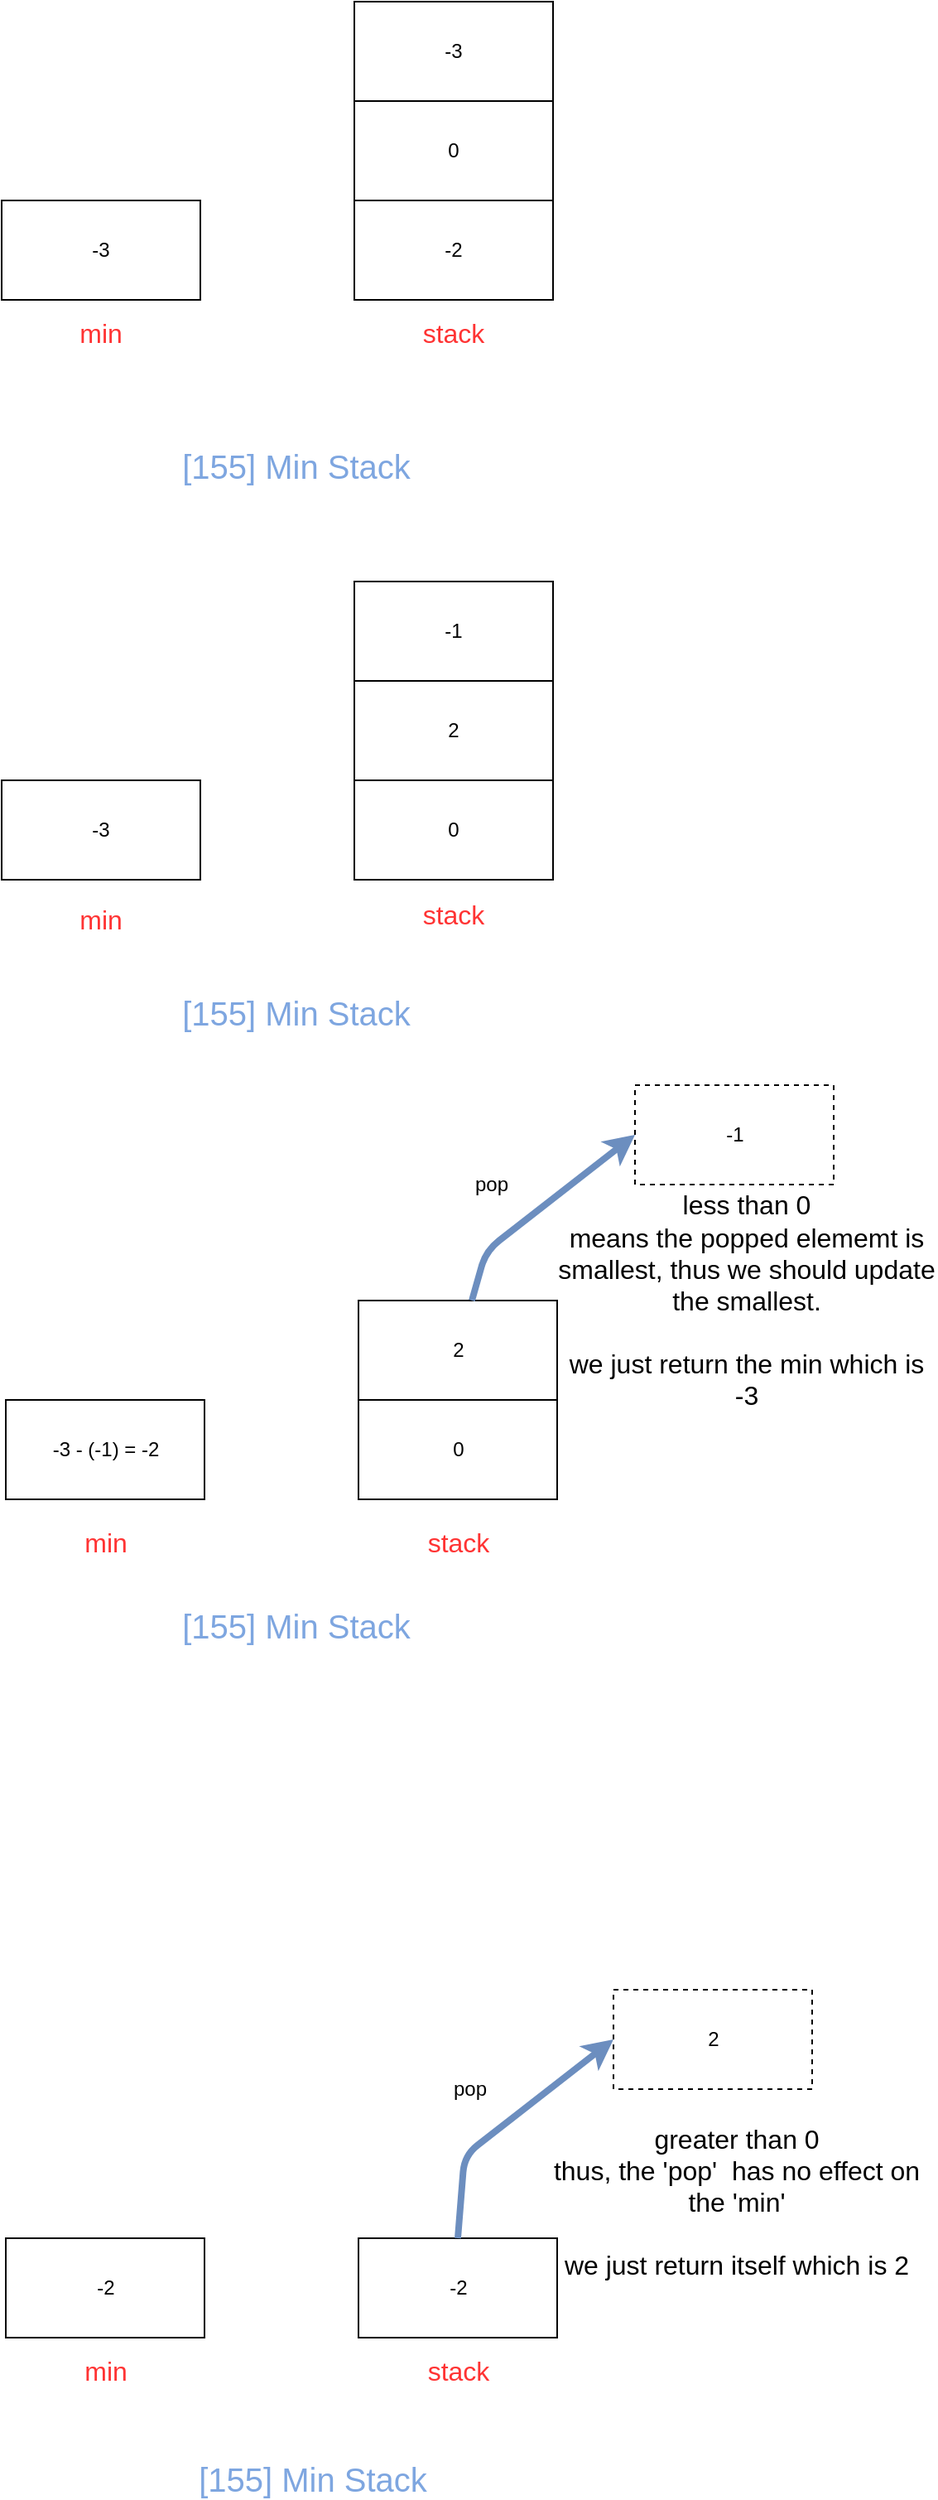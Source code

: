 <mxfile version="10.6.8" type="device"><diagram id="PFsNL-FoD6JsyvnQ05nH" name="第 1 页"><mxGraphModel dx="831" dy="893" grid="1" gridSize="10" guides="1" tooltips="1" connect="1" arrows="1" fold="1" page="1" pageScale="1" pageWidth="827" pageHeight="1169" math="0" shadow="0"><root><mxCell id="0"/><mxCell id="1" parent="0"/><mxCell id="cVq1Qv-EVfM06YZaNBco-6" value="-3" style="rounded=0;whiteSpace=wrap;html=1;" vertex="1" parent="1"><mxGeometry x="403" y="20" width="120" height="60" as="geometry"/></mxCell><mxCell id="cVq1Qv-EVfM06YZaNBco-7" value="0" style="rounded=0;whiteSpace=wrap;html=1;" vertex="1" parent="1"><mxGeometry x="403" y="80" width="120" height="60" as="geometry"/></mxCell><mxCell id="cVq1Qv-EVfM06YZaNBco-8" value="-2" style="rounded=0;whiteSpace=wrap;html=1;" vertex="1" parent="1"><mxGeometry x="403" y="140" width="120" height="60" as="geometry"/></mxCell><mxCell id="cVq1Qv-EVfM06YZaNBco-9" value="-3" style="rounded=0;whiteSpace=wrap;html=1;" vertex="1" parent="1"><mxGeometry x="190" y="140" width="120" height="60" as="geometry"/></mxCell><mxCell id="cVq1Qv-EVfM06YZaNBco-11" value="2" style="rounded=0;whiteSpace=wrap;html=1;" vertex="1" parent="1"><mxGeometry x="403" y="430" width="120" height="60" as="geometry"/></mxCell><mxCell id="cVq1Qv-EVfM06YZaNBco-12" value="0" style="rounded=0;whiteSpace=wrap;html=1;" vertex="1" parent="1"><mxGeometry x="403" y="490" width="120" height="60" as="geometry"/></mxCell><mxCell id="cVq1Qv-EVfM06YZaNBco-13" value="-3" style="rounded=0;whiteSpace=wrap;html=1;" vertex="1" parent="1"><mxGeometry x="190" y="490" width="120" height="60" as="geometry"/></mxCell><mxCell id="cVq1Qv-EVfM06YZaNBco-14" value="-1" style="rounded=0;whiteSpace=wrap;html=1;" vertex="1" parent="1"><mxGeometry x="403" y="370" width="120" height="60" as="geometry"/></mxCell><mxCell id="cVq1Qv-EVfM06YZaNBco-15" value="2" style="rounded=0;whiteSpace=wrap;html=1;" vertex="1" parent="1"><mxGeometry x="405.5" y="804" width="120" height="60" as="geometry"/></mxCell><mxCell id="cVq1Qv-EVfM06YZaNBco-16" value="0" style="rounded=0;whiteSpace=wrap;html=1;" vertex="1" parent="1"><mxGeometry x="405.5" y="864" width="120" height="60" as="geometry"/></mxCell><mxCell id="cVq1Qv-EVfM06YZaNBco-17" value="-3 - (-1) = -2" style="rounded=0;whiteSpace=wrap;html=1;" vertex="1" parent="1"><mxGeometry x="192.5" y="864" width="120" height="60" as="geometry"/></mxCell><mxCell id="cVq1Qv-EVfM06YZaNBco-18" value="-1" style="rounded=0;whiteSpace=wrap;html=1;dashed=1;" vertex="1" parent="1"><mxGeometry x="572.5" y="674" width="120" height="60" as="geometry"/></mxCell><mxCell id="cVq1Qv-EVfM06YZaNBco-19" value="" style="endArrow=classic;html=1;entryX=0;entryY=0.5;entryDx=0;entryDy=0;fillColor=#dae8fc;strokeColor=#6c8ebf;strokeWidth=4;" edge="1" parent="1" source="cVq1Qv-EVfM06YZaNBco-15" target="cVq1Qv-EVfM06YZaNBco-18"><mxGeometry width="50" height="50" relative="1" as="geometry"><mxPoint x="192.5" y="994" as="sourcePoint"/><mxPoint x="242.5" y="944" as="targetPoint"/><Array as="points"><mxPoint x="482.5" y="774"/></Array></mxGeometry></mxCell><mxCell id="cVq1Qv-EVfM06YZaNBco-20" value="pop" style="text;html=1;strokeColor=none;fillColor=none;align=center;verticalAlign=middle;whiteSpace=wrap;rounded=0;" vertex="1" parent="1"><mxGeometry x="465.5" y="724" width="40" height="20" as="geometry"/></mxCell><mxCell id="cVq1Qv-EVfM06YZaNBco-22" value="-2" style="rounded=0;whiteSpace=wrap;html=1;" vertex="1" parent="1"><mxGeometry x="405.5" y="1370" width="120" height="60" as="geometry"/></mxCell><mxCell id="cVq1Qv-EVfM06YZaNBco-23" value="-2" style="rounded=0;whiteSpace=wrap;html=1;" vertex="1" parent="1"><mxGeometry x="192.5" y="1370" width="120" height="60" as="geometry"/></mxCell><mxCell id="cVq1Qv-EVfM06YZaNBco-24" value="2" style="rounded=0;whiteSpace=wrap;html=1;dashed=1;" vertex="1" parent="1"><mxGeometry x="559.5" y="1220" width="120" height="60" as="geometry"/></mxCell><mxCell id="cVq1Qv-EVfM06YZaNBco-25" value="" style="endArrow=classic;html=1;entryX=0;entryY=0.5;entryDx=0;entryDy=0;fillColor=#dae8fc;strokeColor=#6c8ebf;strokeWidth=4;exitX=0.5;exitY=0;exitDx=0;exitDy=0;" edge="1" parent="1" source="cVq1Qv-EVfM06YZaNBco-22" target="cVq1Qv-EVfM06YZaNBco-24"><mxGeometry width="50" height="50" relative="1" as="geometry"><mxPoint x="461" y="1350" as="sourcePoint"/><mxPoint x="229.5" y="1490" as="targetPoint"/><Array as="points"><mxPoint x="469.5" y="1320"/></Array></mxGeometry></mxCell><mxCell id="cVq1Qv-EVfM06YZaNBco-26" value="pop" style="text;html=1;strokeColor=none;fillColor=none;align=center;verticalAlign=middle;whiteSpace=wrap;rounded=0;" vertex="1" parent="1"><mxGeometry x="452.5" y="1270" width="40" height="20" as="geometry"/></mxCell><mxCell id="cVq1Qv-EVfM06YZaNBco-27" value="less than 0&lt;br style=&quot;font-size: 16px;&quot;&gt;means the popped elememt is smallest, thus we should update the smallest.&lt;br style=&quot;font-size: 16px;&quot;&gt;&lt;br style=&quot;font-size: 16px;&quot;&gt;we just return the min which is -3&lt;br style=&quot;font-size: 16px;&quot;&gt;" style="text;html=1;strokeColor=none;fillColor=none;align=center;verticalAlign=middle;whiteSpace=wrap;rounded=0;fontSize=16;" vertex="1" parent="1"><mxGeometry x="524.5" y="796" width="230" height="16" as="geometry"/></mxCell><mxCell id="cVq1Qv-EVfM06YZaNBco-28" value="greater than 0&lt;br style=&quot;font-size: 16px;&quot;&gt;thus, the 'pop'&amp;nbsp; has no effect on the 'min'&lt;br style=&quot;font-size: 16px;&quot;&gt;&lt;br style=&quot;font-size: 16px;&quot;&gt;we just return itself which is 2&lt;br style=&quot;font-size: 16px;&quot;&gt;" style="text;html=1;strokeColor=none;fillColor=none;align=center;verticalAlign=middle;whiteSpace=wrap;rounded=0;fontSize=16;" vertex="1" parent="1"><mxGeometry x="518.5" y="1340" width="230" height="16" as="geometry"/></mxCell><mxCell id="cVq1Qv-EVfM06YZaNBco-29" value="min" style="text;html=1;strokeColor=none;fillColor=none;align=center;verticalAlign=middle;whiteSpace=wrap;rounded=0;fontColor=#FF3333;fontSize=16;" vertex="1" parent="1"><mxGeometry x="230" y="564" width="40" height="20" as="geometry"/></mxCell><mxCell id="cVq1Qv-EVfM06YZaNBco-30" value="stack" style="text;html=1;strokeColor=none;fillColor=none;align=center;verticalAlign=middle;whiteSpace=wrap;rounded=0;fontColor=#FF3333;fontSize=16;" vertex="1" parent="1"><mxGeometry x="443" y="210" width="40" height="20" as="geometry"/></mxCell><mxCell id="cVq1Qv-EVfM06YZaNBco-31" value="min" style="text;html=1;strokeColor=none;fillColor=none;align=center;verticalAlign=middle;whiteSpace=wrap;rounded=0;fontColor=#FF3333;fontSize=16;" vertex="1" parent="1"><mxGeometry x="230" y="210" width="40" height="20" as="geometry"/></mxCell><mxCell id="cVq1Qv-EVfM06YZaNBco-32" value="&lt;div style=&quot;font-size: 20px;&quot;&gt;&lt;span style=&quot;font-size: 20px;&quot;&gt;[155] Min Stack&lt;/span&gt;&lt;/div&gt;" style="text;html=1;strokeColor=none;fillColor=none;align=center;verticalAlign=middle;whiteSpace=wrap;rounded=0;fontSize=20;fontColor=#7EA6E0;" vertex="1" parent="1"><mxGeometry x="233" y="290" width="270" height="20" as="geometry"/></mxCell><mxCell id="cVq1Qv-EVfM06YZaNBco-33" value="stack" style="text;html=1;strokeColor=none;fillColor=none;align=center;verticalAlign=middle;whiteSpace=wrap;rounded=0;fontColor=#FF3333;fontSize=16;" vertex="1" parent="1"><mxGeometry x="443" y="561" width="40" height="20" as="geometry"/></mxCell><mxCell id="cVq1Qv-EVfM06YZaNBco-35" value="min" style="text;html=1;strokeColor=none;fillColor=none;align=center;verticalAlign=middle;whiteSpace=wrap;rounded=0;fontColor=#FF3333;fontSize=16;" vertex="1" parent="1"><mxGeometry x="232.5" y="940" width="40" height="20" as="geometry"/></mxCell><mxCell id="cVq1Qv-EVfM06YZaNBco-36" value="min" style="text;html=1;strokeColor=none;fillColor=none;align=center;verticalAlign=middle;whiteSpace=wrap;rounded=0;fontColor=#FF3333;fontSize=16;" vertex="1" parent="1"><mxGeometry x="232.5" y="1440" width="40" height="20" as="geometry"/></mxCell><mxCell id="cVq1Qv-EVfM06YZaNBco-37" value="stack" style="text;html=1;strokeColor=none;fillColor=none;align=center;verticalAlign=middle;whiteSpace=wrap;rounded=0;fontColor=#FF3333;fontSize=16;" vertex="1" parent="1"><mxGeometry x="445.5" y="940" width="40" height="20" as="geometry"/></mxCell><mxCell id="cVq1Qv-EVfM06YZaNBco-38" value="stack" style="text;html=1;strokeColor=none;fillColor=none;align=center;verticalAlign=middle;whiteSpace=wrap;rounded=0;fontColor=#FF3333;fontSize=16;" vertex="1" parent="1"><mxGeometry x="445.5" y="1440" width="40" height="20" as="geometry"/></mxCell><mxCell id="cVq1Qv-EVfM06YZaNBco-39" value="&lt;div style=&quot;font-size: 20px;&quot;&gt;&lt;span style=&quot;font-size: 20px;&quot;&gt;[155] Min Stack&lt;/span&gt;&lt;/div&gt;" style="text;html=1;strokeColor=none;fillColor=none;align=center;verticalAlign=middle;whiteSpace=wrap;rounded=0;fontSize=20;fontColor=#7EA6E0;" vertex="1" parent="1"><mxGeometry x="233" y="620" width="270" height="20" as="geometry"/></mxCell><mxCell id="cVq1Qv-EVfM06YZaNBco-40" value="&lt;div style=&quot;font-size: 20px;&quot;&gt;&lt;span style=&quot;font-size: 20px;&quot;&gt;[155] Min Stack&lt;/span&gt;&lt;/div&gt;" style="text;html=1;strokeColor=none;fillColor=none;align=center;verticalAlign=middle;whiteSpace=wrap;rounded=0;fontSize=20;fontColor=#7EA6E0;" vertex="1" parent="1"><mxGeometry x="233" y="990" width="270" height="20" as="geometry"/></mxCell><mxCell id="cVq1Qv-EVfM06YZaNBco-41" value="&lt;div style=&quot;font-size: 20px;&quot;&gt;&lt;span style=&quot;font-size: 20px;&quot;&gt;[155] Min Stack&lt;/span&gt;&lt;/div&gt;" style="text;html=1;strokeColor=none;fillColor=none;align=center;verticalAlign=middle;whiteSpace=wrap;rounded=0;fontSize=20;fontColor=#7EA6E0;" vertex="1" parent="1"><mxGeometry x="243" y="1505" width="270" height="20" as="geometry"/></mxCell></root></mxGraphModel></diagram></mxfile>
